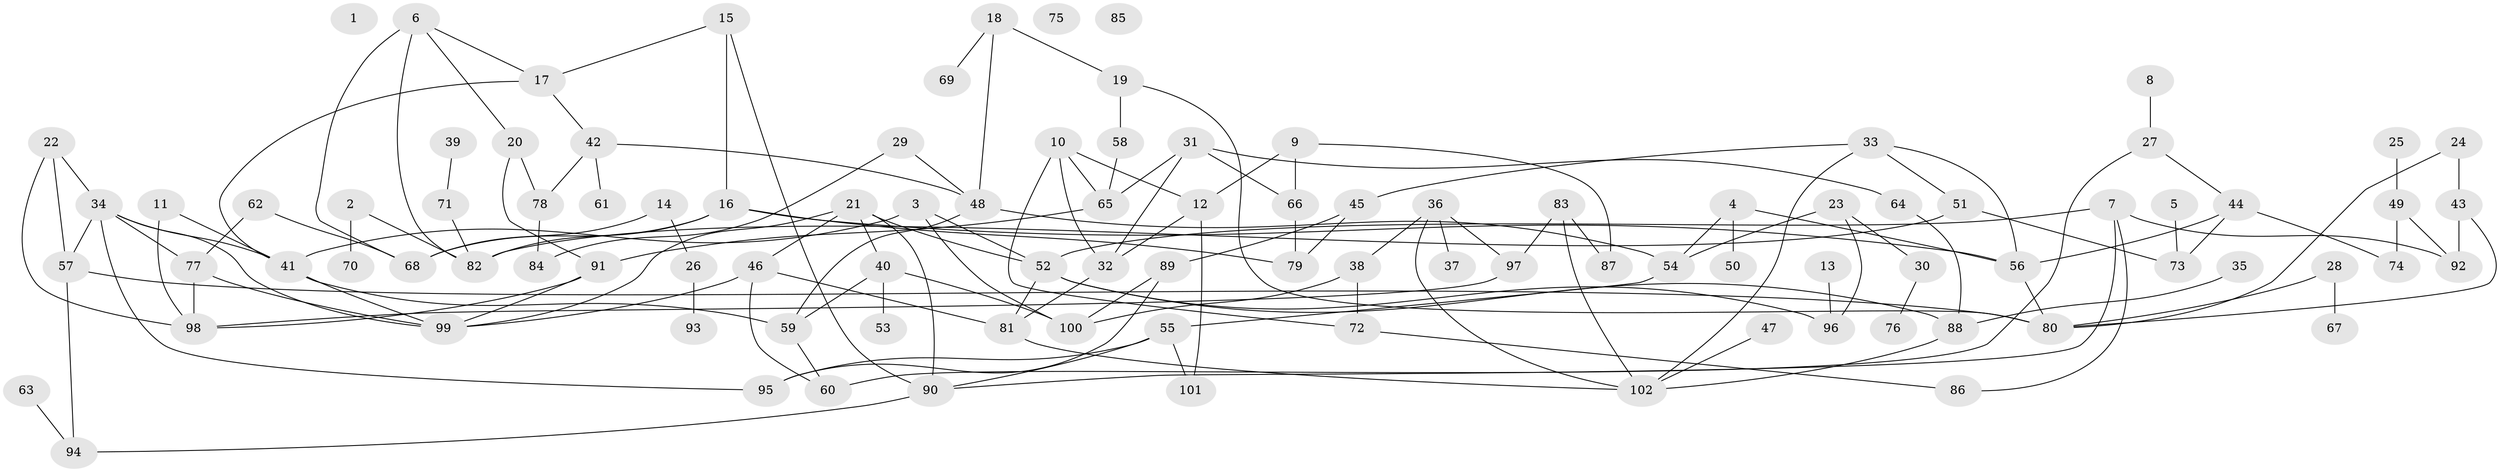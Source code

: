 // Generated by graph-tools (version 1.1) at 2025/40/03/09/25 04:40:53]
// undirected, 102 vertices, 151 edges
graph export_dot {
graph [start="1"]
  node [color=gray90,style=filled];
  1;
  2;
  3;
  4;
  5;
  6;
  7;
  8;
  9;
  10;
  11;
  12;
  13;
  14;
  15;
  16;
  17;
  18;
  19;
  20;
  21;
  22;
  23;
  24;
  25;
  26;
  27;
  28;
  29;
  30;
  31;
  32;
  33;
  34;
  35;
  36;
  37;
  38;
  39;
  40;
  41;
  42;
  43;
  44;
  45;
  46;
  47;
  48;
  49;
  50;
  51;
  52;
  53;
  54;
  55;
  56;
  57;
  58;
  59;
  60;
  61;
  62;
  63;
  64;
  65;
  66;
  67;
  68;
  69;
  70;
  71;
  72;
  73;
  74;
  75;
  76;
  77;
  78;
  79;
  80;
  81;
  82;
  83;
  84;
  85;
  86;
  87;
  88;
  89;
  90;
  91;
  92;
  93;
  94;
  95;
  96;
  97;
  98;
  99;
  100;
  101;
  102;
  2 -- 70;
  2 -- 82;
  3 -- 41;
  3 -- 52;
  3 -- 100;
  4 -- 50;
  4 -- 54;
  4 -- 56;
  5 -- 73;
  6 -- 17;
  6 -- 20;
  6 -- 68;
  6 -- 82;
  7 -- 52;
  7 -- 86;
  7 -- 90;
  7 -- 92;
  8 -- 27;
  9 -- 12;
  9 -- 66;
  9 -- 87;
  10 -- 12;
  10 -- 32;
  10 -- 65;
  10 -- 72;
  11 -- 41;
  11 -- 98;
  12 -- 32;
  12 -- 101;
  13 -- 96;
  14 -- 26;
  14 -- 68;
  15 -- 16;
  15 -- 17;
  15 -- 90;
  16 -- 56;
  16 -- 68;
  16 -- 79;
  16 -- 82;
  17 -- 41;
  17 -- 42;
  18 -- 19;
  18 -- 48;
  18 -- 69;
  19 -- 58;
  19 -- 80;
  20 -- 78;
  20 -- 91;
  21 -- 40;
  21 -- 46;
  21 -- 52;
  21 -- 90;
  21 -- 99;
  22 -- 34;
  22 -- 57;
  22 -- 98;
  23 -- 30;
  23 -- 54;
  23 -- 96;
  24 -- 43;
  24 -- 80;
  25 -- 49;
  26 -- 93;
  27 -- 44;
  27 -- 60;
  28 -- 67;
  28 -- 80;
  29 -- 48;
  29 -- 84;
  30 -- 76;
  31 -- 32;
  31 -- 64;
  31 -- 65;
  31 -- 66;
  32 -- 81;
  33 -- 45;
  33 -- 51;
  33 -- 56;
  33 -- 102;
  34 -- 41;
  34 -- 57;
  34 -- 77;
  34 -- 95;
  34 -- 99;
  35 -- 88;
  36 -- 37;
  36 -- 38;
  36 -- 97;
  36 -- 102;
  38 -- 72;
  38 -- 100;
  39 -- 71;
  40 -- 53;
  40 -- 59;
  40 -- 100;
  41 -- 59;
  41 -- 99;
  42 -- 48;
  42 -- 61;
  42 -- 78;
  43 -- 80;
  43 -- 92;
  44 -- 56;
  44 -- 73;
  44 -- 74;
  45 -- 79;
  45 -- 89;
  46 -- 60;
  46 -- 81;
  46 -- 99;
  47 -- 102;
  48 -- 54;
  48 -- 59;
  49 -- 74;
  49 -- 92;
  51 -- 73;
  51 -- 82;
  52 -- 81;
  52 -- 88;
  52 -- 96;
  54 -- 55;
  55 -- 90;
  55 -- 95;
  55 -- 101;
  56 -- 80;
  57 -- 80;
  57 -- 94;
  58 -- 65;
  59 -- 60;
  62 -- 68;
  62 -- 77;
  63 -- 94;
  64 -- 88;
  65 -- 91;
  66 -- 79;
  71 -- 82;
  72 -- 86;
  77 -- 98;
  77 -- 99;
  78 -- 84;
  81 -- 102;
  83 -- 87;
  83 -- 97;
  83 -- 102;
  88 -- 102;
  89 -- 95;
  89 -- 100;
  90 -- 94;
  91 -- 98;
  91 -- 99;
  97 -- 98;
}
